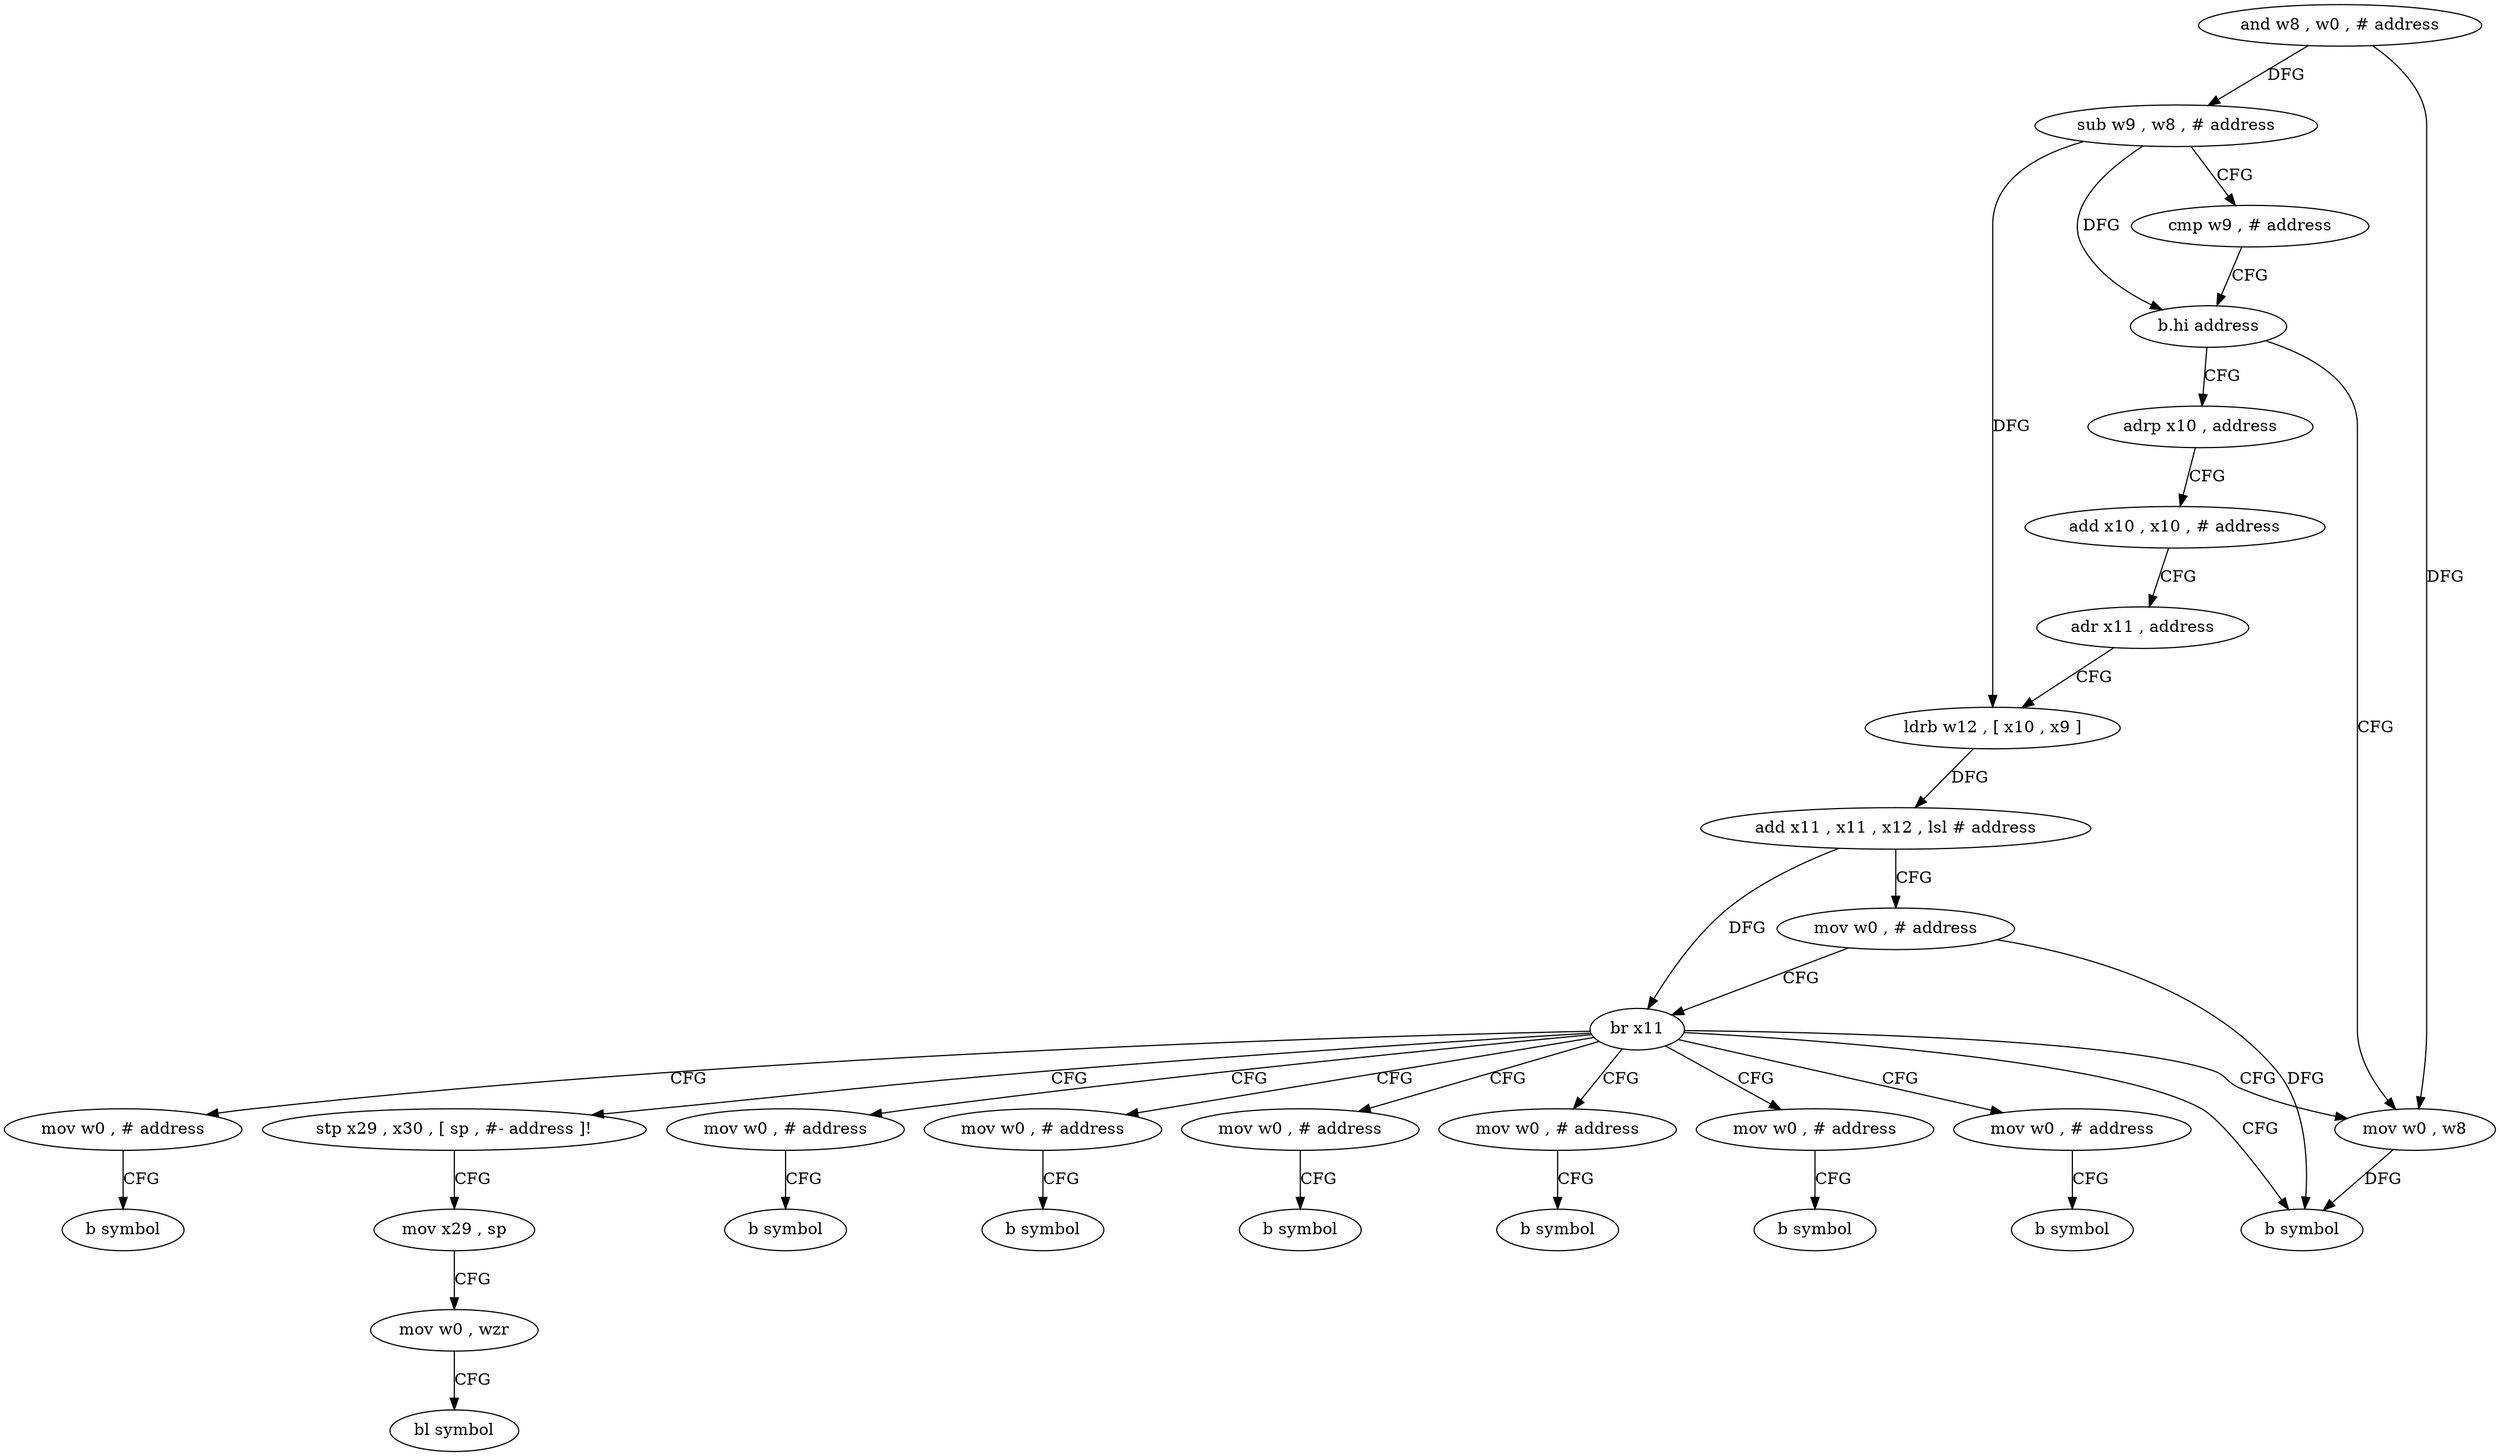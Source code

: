 digraph "func" {
"4204540" [label = "and w8 , w0 , # address" ]
"4204544" [label = "sub w9 , w8 , # address" ]
"4204548" [label = "cmp w9 , # address" ]
"4204552" [label = "b.hi address" ]
"4204640" [label = "mov w0 , w8" ]
"4204556" [label = "adrp x10 , address" ]
"4204644" [label = "b symbol" ]
"4204560" [label = "add x10 , x10 , # address" ]
"4204564" [label = "adr x11 , address" ]
"4204568" [label = "ldrb w12 , [ x10 , x9 ]" ]
"4204572" [label = "add x11 , x11 , x12 , lsl # address" ]
"4204576" [label = "mov w0 , # address" ]
"4204580" [label = "br x11" ]
"4204584" [label = "mov w0 , # address" ]
"4204592" [label = "mov w0 , # address" ]
"4204600" [label = "mov w0 , # address" ]
"4204608" [label = "mov w0 , # address" ]
"4204616" [label = "mov w0 , # address" ]
"4204624" [label = "mov w0 , # address" ]
"4204632" [label = "mov w0 , # address" ]
"4204648" [label = "stp x29 , x30 , [ sp , #- address ]!" ]
"4204588" [label = "b symbol" ]
"4204596" [label = "b symbol" ]
"4204604" [label = "b symbol" ]
"4204612" [label = "b symbol" ]
"4204620" [label = "b symbol" ]
"4204628" [label = "b symbol" ]
"4204636" [label = "b symbol" ]
"4204652" [label = "mov x29 , sp" ]
"4204656" [label = "mov w0 , wzr" ]
"4204660" [label = "bl symbol" ]
"4204540" -> "4204544" [ label = "DFG" ]
"4204540" -> "4204640" [ label = "DFG" ]
"4204544" -> "4204548" [ label = "CFG" ]
"4204544" -> "4204552" [ label = "DFG" ]
"4204544" -> "4204568" [ label = "DFG" ]
"4204548" -> "4204552" [ label = "CFG" ]
"4204552" -> "4204640" [ label = "CFG" ]
"4204552" -> "4204556" [ label = "CFG" ]
"4204640" -> "4204644" [ label = "DFG" ]
"4204556" -> "4204560" [ label = "CFG" ]
"4204560" -> "4204564" [ label = "CFG" ]
"4204564" -> "4204568" [ label = "CFG" ]
"4204568" -> "4204572" [ label = "DFG" ]
"4204572" -> "4204576" [ label = "CFG" ]
"4204572" -> "4204580" [ label = "DFG" ]
"4204576" -> "4204580" [ label = "CFG" ]
"4204576" -> "4204644" [ label = "DFG" ]
"4204580" -> "4204584" [ label = "CFG" ]
"4204580" -> "4204592" [ label = "CFG" ]
"4204580" -> "4204600" [ label = "CFG" ]
"4204580" -> "4204608" [ label = "CFG" ]
"4204580" -> "4204616" [ label = "CFG" ]
"4204580" -> "4204624" [ label = "CFG" ]
"4204580" -> "4204632" [ label = "CFG" ]
"4204580" -> "4204640" [ label = "CFG" ]
"4204580" -> "4204644" [ label = "CFG" ]
"4204580" -> "4204648" [ label = "CFG" ]
"4204584" -> "4204588" [ label = "CFG" ]
"4204592" -> "4204596" [ label = "CFG" ]
"4204600" -> "4204604" [ label = "CFG" ]
"4204608" -> "4204612" [ label = "CFG" ]
"4204616" -> "4204620" [ label = "CFG" ]
"4204624" -> "4204628" [ label = "CFG" ]
"4204632" -> "4204636" [ label = "CFG" ]
"4204648" -> "4204652" [ label = "CFG" ]
"4204652" -> "4204656" [ label = "CFG" ]
"4204656" -> "4204660" [ label = "CFG" ]
}
